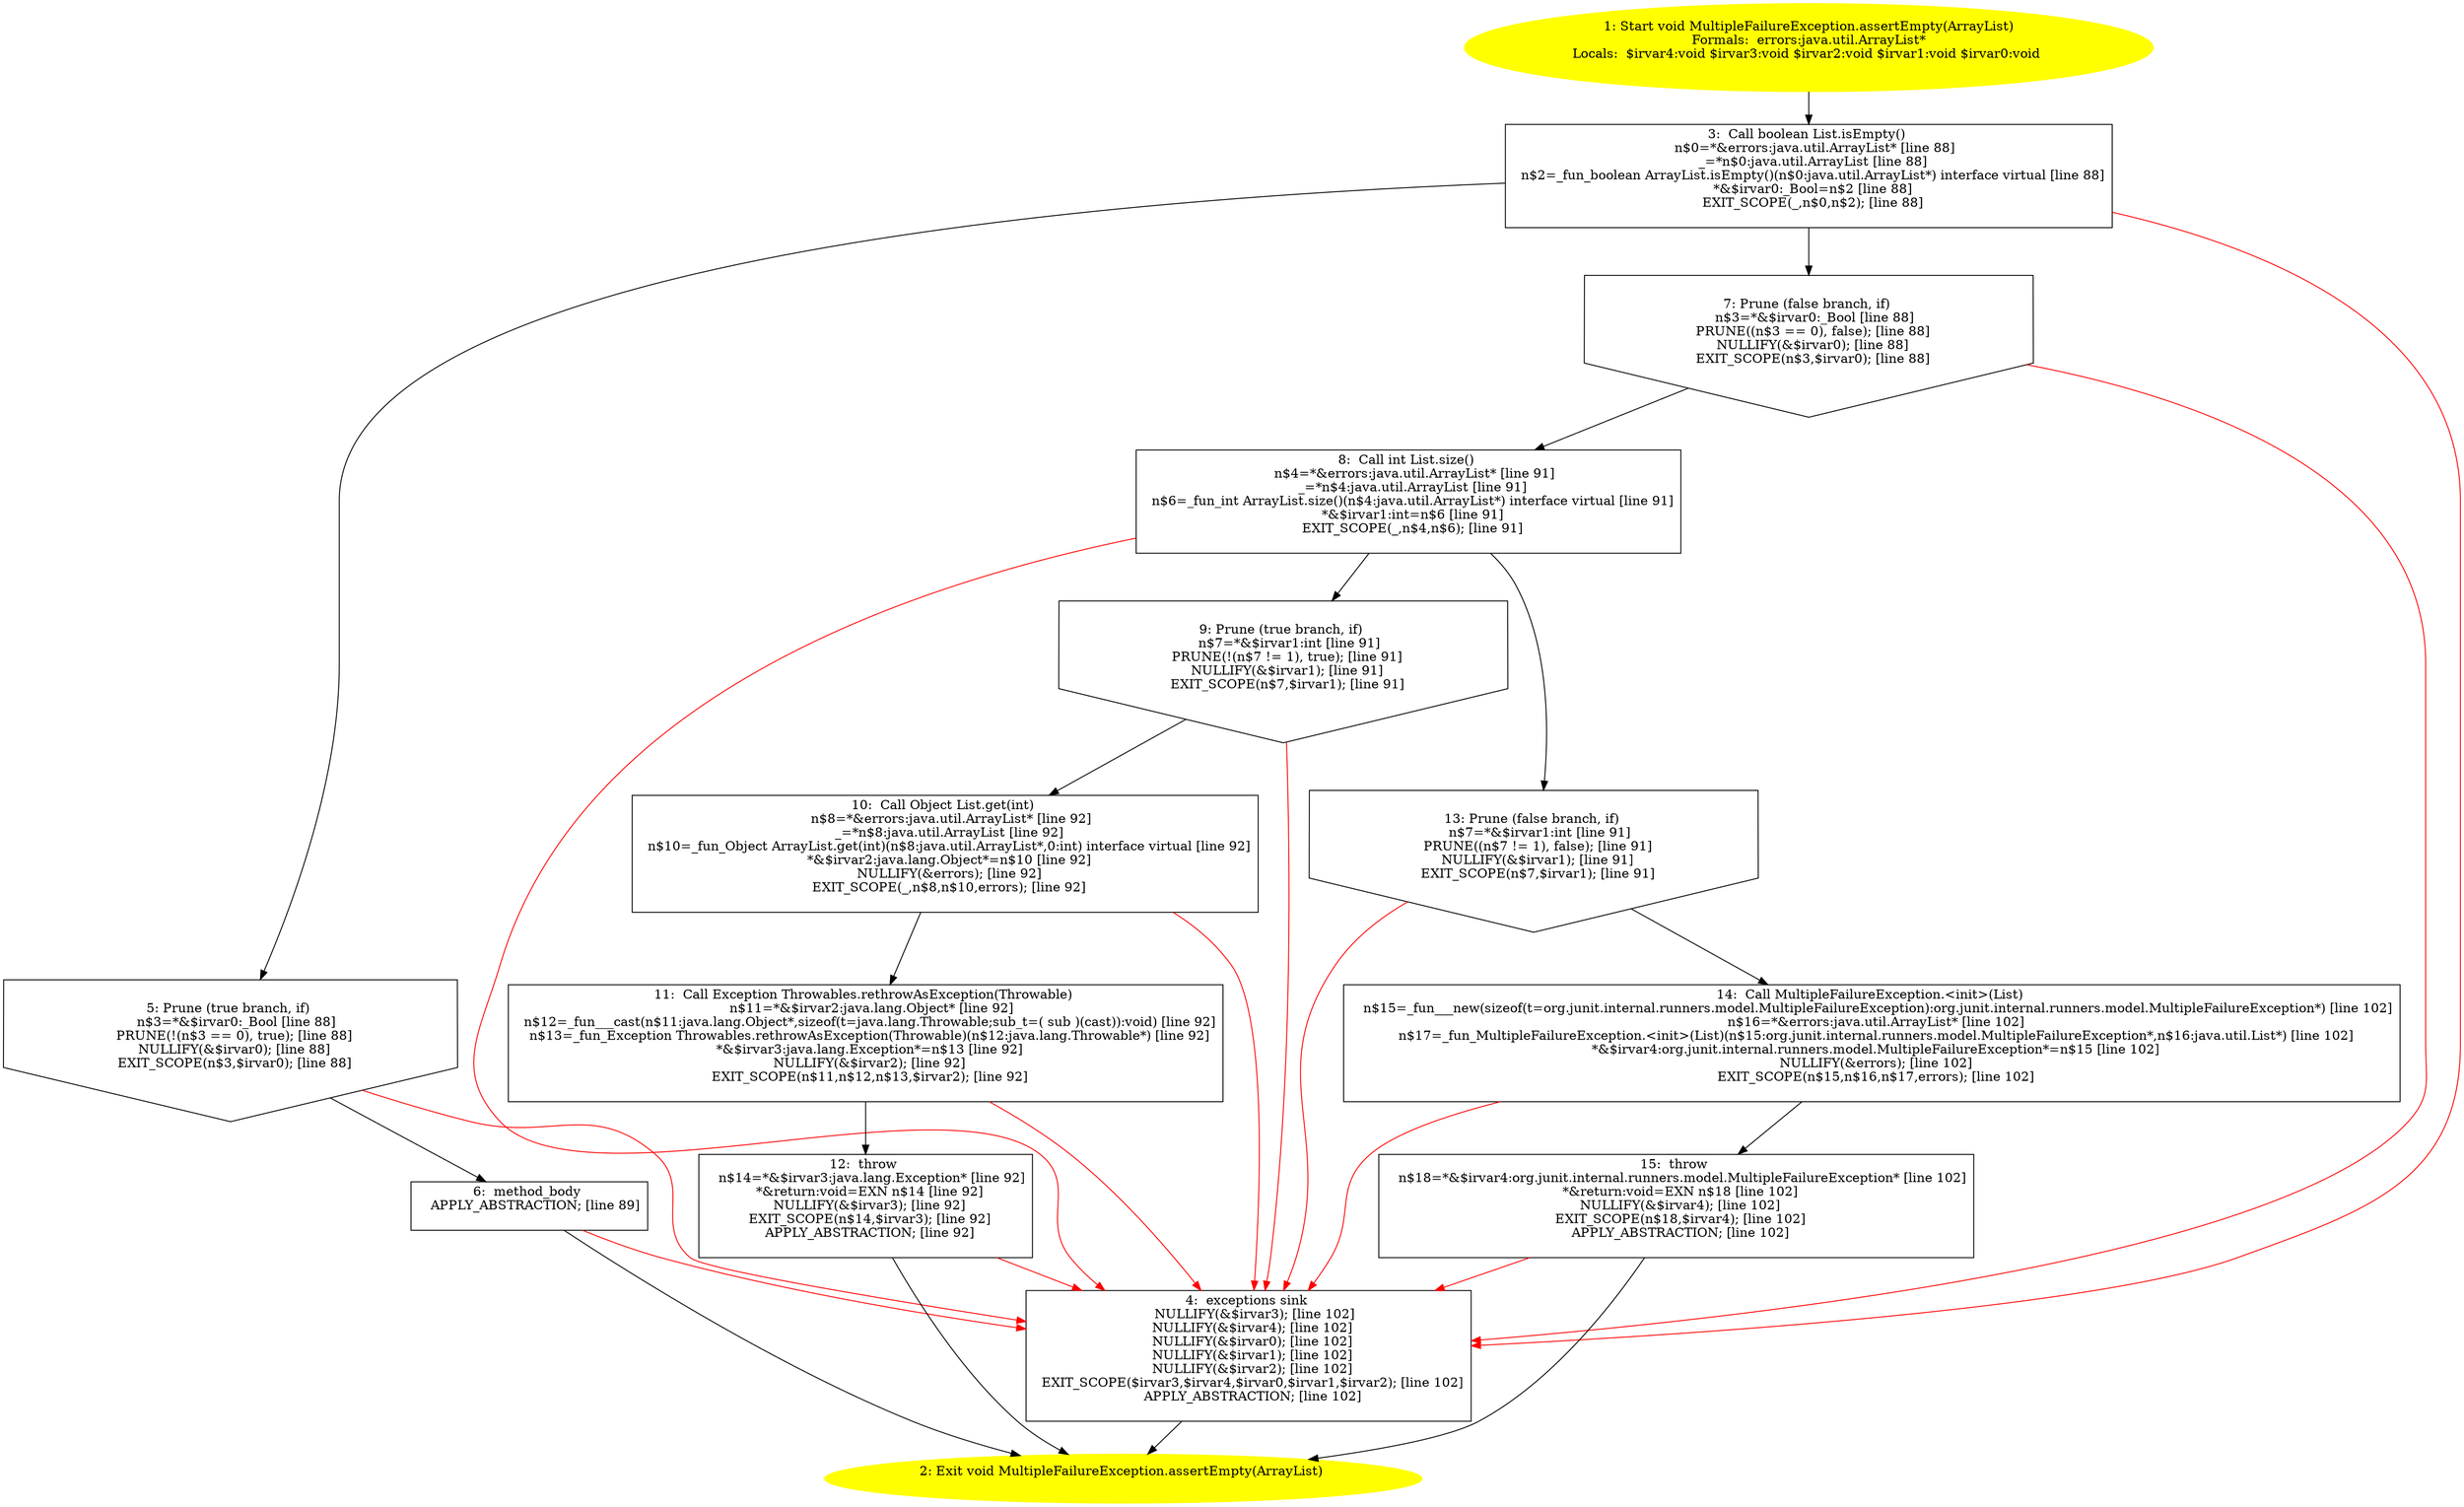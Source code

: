 /* @generated */
digraph cfg {
"org.junit.runners.model.MultipleFailureException.assertEmpty(java.util.ArrayList):void.2ea4b33b55734f17a3e571def01a809e_1" [label="1: Start void MultipleFailureException.assertEmpty(ArrayList)\nFormals:  errors:java.util.ArrayList*\nLocals:  $irvar4:void $irvar3:void $irvar2:void $irvar1:void $irvar0:void \n  " color=yellow style=filled]
	

	 "org.junit.runners.model.MultipleFailureException.assertEmpty(java.util.ArrayList):void.2ea4b33b55734f17a3e571def01a809e_1" -> "org.junit.runners.model.MultipleFailureException.assertEmpty(java.util.ArrayList):void.2ea4b33b55734f17a3e571def01a809e_3" ;
"org.junit.runners.model.MultipleFailureException.assertEmpty(java.util.ArrayList):void.2ea4b33b55734f17a3e571def01a809e_2" [label="2: Exit void MultipleFailureException.assertEmpty(ArrayList) \n  " color=yellow style=filled]
	

"org.junit.runners.model.MultipleFailureException.assertEmpty(java.util.ArrayList):void.2ea4b33b55734f17a3e571def01a809e_3" [label="3:  Call boolean List.isEmpty() \n   n$0=*&errors:java.util.ArrayList* [line 88]\n  _=*n$0:java.util.ArrayList [line 88]\n  n$2=_fun_boolean ArrayList.isEmpty()(n$0:java.util.ArrayList*) interface virtual [line 88]\n  *&$irvar0:_Bool=n$2 [line 88]\n  EXIT_SCOPE(_,n$0,n$2); [line 88]\n " shape="box"]
	

	 "org.junit.runners.model.MultipleFailureException.assertEmpty(java.util.ArrayList):void.2ea4b33b55734f17a3e571def01a809e_3" -> "org.junit.runners.model.MultipleFailureException.assertEmpty(java.util.ArrayList):void.2ea4b33b55734f17a3e571def01a809e_5" ;
	 "org.junit.runners.model.MultipleFailureException.assertEmpty(java.util.ArrayList):void.2ea4b33b55734f17a3e571def01a809e_3" -> "org.junit.runners.model.MultipleFailureException.assertEmpty(java.util.ArrayList):void.2ea4b33b55734f17a3e571def01a809e_7" ;
	 "org.junit.runners.model.MultipleFailureException.assertEmpty(java.util.ArrayList):void.2ea4b33b55734f17a3e571def01a809e_3" -> "org.junit.runners.model.MultipleFailureException.assertEmpty(java.util.ArrayList):void.2ea4b33b55734f17a3e571def01a809e_4" [color="red" ];
"org.junit.runners.model.MultipleFailureException.assertEmpty(java.util.ArrayList):void.2ea4b33b55734f17a3e571def01a809e_4" [label="4:  exceptions sink \n   NULLIFY(&$irvar3); [line 102]\n  NULLIFY(&$irvar4); [line 102]\n  NULLIFY(&$irvar0); [line 102]\n  NULLIFY(&$irvar1); [line 102]\n  NULLIFY(&$irvar2); [line 102]\n  EXIT_SCOPE($irvar3,$irvar4,$irvar0,$irvar1,$irvar2); [line 102]\n  APPLY_ABSTRACTION; [line 102]\n " shape="box"]
	

	 "org.junit.runners.model.MultipleFailureException.assertEmpty(java.util.ArrayList):void.2ea4b33b55734f17a3e571def01a809e_4" -> "org.junit.runners.model.MultipleFailureException.assertEmpty(java.util.ArrayList):void.2ea4b33b55734f17a3e571def01a809e_2" ;
"org.junit.runners.model.MultipleFailureException.assertEmpty(java.util.ArrayList):void.2ea4b33b55734f17a3e571def01a809e_5" [label="5: Prune (true branch, if) \n   n$3=*&$irvar0:_Bool [line 88]\n  PRUNE(!(n$3 == 0), true); [line 88]\n  NULLIFY(&$irvar0); [line 88]\n  EXIT_SCOPE(n$3,$irvar0); [line 88]\n " shape="invhouse"]
	

	 "org.junit.runners.model.MultipleFailureException.assertEmpty(java.util.ArrayList):void.2ea4b33b55734f17a3e571def01a809e_5" -> "org.junit.runners.model.MultipleFailureException.assertEmpty(java.util.ArrayList):void.2ea4b33b55734f17a3e571def01a809e_6" ;
	 "org.junit.runners.model.MultipleFailureException.assertEmpty(java.util.ArrayList):void.2ea4b33b55734f17a3e571def01a809e_5" -> "org.junit.runners.model.MultipleFailureException.assertEmpty(java.util.ArrayList):void.2ea4b33b55734f17a3e571def01a809e_4" [color="red" ];
"org.junit.runners.model.MultipleFailureException.assertEmpty(java.util.ArrayList):void.2ea4b33b55734f17a3e571def01a809e_6" [label="6:  method_body \n   APPLY_ABSTRACTION; [line 89]\n " shape="box"]
	

	 "org.junit.runners.model.MultipleFailureException.assertEmpty(java.util.ArrayList):void.2ea4b33b55734f17a3e571def01a809e_6" -> "org.junit.runners.model.MultipleFailureException.assertEmpty(java.util.ArrayList):void.2ea4b33b55734f17a3e571def01a809e_2" ;
	 "org.junit.runners.model.MultipleFailureException.assertEmpty(java.util.ArrayList):void.2ea4b33b55734f17a3e571def01a809e_6" -> "org.junit.runners.model.MultipleFailureException.assertEmpty(java.util.ArrayList):void.2ea4b33b55734f17a3e571def01a809e_4" [color="red" ];
"org.junit.runners.model.MultipleFailureException.assertEmpty(java.util.ArrayList):void.2ea4b33b55734f17a3e571def01a809e_7" [label="7: Prune (false branch, if) \n   n$3=*&$irvar0:_Bool [line 88]\n  PRUNE((n$3 == 0), false); [line 88]\n  NULLIFY(&$irvar0); [line 88]\n  EXIT_SCOPE(n$3,$irvar0); [line 88]\n " shape="invhouse"]
	

	 "org.junit.runners.model.MultipleFailureException.assertEmpty(java.util.ArrayList):void.2ea4b33b55734f17a3e571def01a809e_7" -> "org.junit.runners.model.MultipleFailureException.assertEmpty(java.util.ArrayList):void.2ea4b33b55734f17a3e571def01a809e_8" ;
	 "org.junit.runners.model.MultipleFailureException.assertEmpty(java.util.ArrayList):void.2ea4b33b55734f17a3e571def01a809e_7" -> "org.junit.runners.model.MultipleFailureException.assertEmpty(java.util.ArrayList):void.2ea4b33b55734f17a3e571def01a809e_4" [color="red" ];
"org.junit.runners.model.MultipleFailureException.assertEmpty(java.util.ArrayList):void.2ea4b33b55734f17a3e571def01a809e_8" [label="8:  Call int List.size() \n   n$4=*&errors:java.util.ArrayList* [line 91]\n  _=*n$4:java.util.ArrayList [line 91]\n  n$6=_fun_int ArrayList.size()(n$4:java.util.ArrayList*) interface virtual [line 91]\n  *&$irvar1:int=n$6 [line 91]\n  EXIT_SCOPE(_,n$4,n$6); [line 91]\n " shape="box"]
	

	 "org.junit.runners.model.MultipleFailureException.assertEmpty(java.util.ArrayList):void.2ea4b33b55734f17a3e571def01a809e_8" -> "org.junit.runners.model.MultipleFailureException.assertEmpty(java.util.ArrayList):void.2ea4b33b55734f17a3e571def01a809e_9" ;
	 "org.junit.runners.model.MultipleFailureException.assertEmpty(java.util.ArrayList):void.2ea4b33b55734f17a3e571def01a809e_8" -> "org.junit.runners.model.MultipleFailureException.assertEmpty(java.util.ArrayList):void.2ea4b33b55734f17a3e571def01a809e_13" ;
	 "org.junit.runners.model.MultipleFailureException.assertEmpty(java.util.ArrayList):void.2ea4b33b55734f17a3e571def01a809e_8" -> "org.junit.runners.model.MultipleFailureException.assertEmpty(java.util.ArrayList):void.2ea4b33b55734f17a3e571def01a809e_4" [color="red" ];
"org.junit.runners.model.MultipleFailureException.assertEmpty(java.util.ArrayList):void.2ea4b33b55734f17a3e571def01a809e_9" [label="9: Prune (true branch, if) \n   n$7=*&$irvar1:int [line 91]\n  PRUNE(!(n$7 != 1), true); [line 91]\n  NULLIFY(&$irvar1); [line 91]\n  EXIT_SCOPE(n$7,$irvar1); [line 91]\n " shape="invhouse"]
	

	 "org.junit.runners.model.MultipleFailureException.assertEmpty(java.util.ArrayList):void.2ea4b33b55734f17a3e571def01a809e_9" -> "org.junit.runners.model.MultipleFailureException.assertEmpty(java.util.ArrayList):void.2ea4b33b55734f17a3e571def01a809e_10" ;
	 "org.junit.runners.model.MultipleFailureException.assertEmpty(java.util.ArrayList):void.2ea4b33b55734f17a3e571def01a809e_9" -> "org.junit.runners.model.MultipleFailureException.assertEmpty(java.util.ArrayList):void.2ea4b33b55734f17a3e571def01a809e_4" [color="red" ];
"org.junit.runners.model.MultipleFailureException.assertEmpty(java.util.ArrayList):void.2ea4b33b55734f17a3e571def01a809e_10" [label="10:  Call Object List.get(int) \n   n$8=*&errors:java.util.ArrayList* [line 92]\n  _=*n$8:java.util.ArrayList [line 92]\n  n$10=_fun_Object ArrayList.get(int)(n$8:java.util.ArrayList*,0:int) interface virtual [line 92]\n  *&$irvar2:java.lang.Object*=n$10 [line 92]\n  NULLIFY(&errors); [line 92]\n  EXIT_SCOPE(_,n$8,n$10,errors); [line 92]\n " shape="box"]
	

	 "org.junit.runners.model.MultipleFailureException.assertEmpty(java.util.ArrayList):void.2ea4b33b55734f17a3e571def01a809e_10" -> "org.junit.runners.model.MultipleFailureException.assertEmpty(java.util.ArrayList):void.2ea4b33b55734f17a3e571def01a809e_11" ;
	 "org.junit.runners.model.MultipleFailureException.assertEmpty(java.util.ArrayList):void.2ea4b33b55734f17a3e571def01a809e_10" -> "org.junit.runners.model.MultipleFailureException.assertEmpty(java.util.ArrayList):void.2ea4b33b55734f17a3e571def01a809e_4" [color="red" ];
"org.junit.runners.model.MultipleFailureException.assertEmpty(java.util.ArrayList):void.2ea4b33b55734f17a3e571def01a809e_11" [label="11:  Call Exception Throwables.rethrowAsException(Throwable) \n   n$11=*&$irvar2:java.lang.Object* [line 92]\n  n$12=_fun___cast(n$11:java.lang.Object*,sizeof(t=java.lang.Throwable;sub_t=( sub )(cast)):void) [line 92]\n  n$13=_fun_Exception Throwables.rethrowAsException(Throwable)(n$12:java.lang.Throwable*) [line 92]\n  *&$irvar3:java.lang.Exception*=n$13 [line 92]\n  NULLIFY(&$irvar2); [line 92]\n  EXIT_SCOPE(n$11,n$12,n$13,$irvar2); [line 92]\n " shape="box"]
	

	 "org.junit.runners.model.MultipleFailureException.assertEmpty(java.util.ArrayList):void.2ea4b33b55734f17a3e571def01a809e_11" -> "org.junit.runners.model.MultipleFailureException.assertEmpty(java.util.ArrayList):void.2ea4b33b55734f17a3e571def01a809e_12" ;
	 "org.junit.runners.model.MultipleFailureException.assertEmpty(java.util.ArrayList):void.2ea4b33b55734f17a3e571def01a809e_11" -> "org.junit.runners.model.MultipleFailureException.assertEmpty(java.util.ArrayList):void.2ea4b33b55734f17a3e571def01a809e_4" [color="red" ];
"org.junit.runners.model.MultipleFailureException.assertEmpty(java.util.ArrayList):void.2ea4b33b55734f17a3e571def01a809e_12" [label="12:  throw \n   n$14=*&$irvar3:java.lang.Exception* [line 92]\n  *&return:void=EXN n$14 [line 92]\n  NULLIFY(&$irvar3); [line 92]\n  EXIT_SCOPE(n$14,$irvar3); [line 92]\n  APPLY_ABSTRACTION; [line 92]\n " shape="box"]
	

	 "org.junit.runners.model.MultipleFailureException.assertEmpty(java.util.ArrayList):void.2ea4b33b55734f17a3e571def01a809e_12" -> "org.junit.runners.model.MultipleFailureException.assertEmpty(java.util.ArrayList):void.2ea4b33b55734f17a3e571def01a809e_2" ;
	 "org.junit.runners.model.MultipleFailureException.assertEmpty(java.util.ArrayList):void.2ea4b33b55734f17a3e571def01a809e_12" -> "org.junit.runners.model.MultipleFailureException.assertEmpty(java.util.ArrayList):void.2ea4b33b55734f17a3e571def01a809e_4" [color="red" ];
"org.junit.runners.model.MultipleFailureException.assertEmpty(java.util.ArrayList):void.2ea4b33b55734f17a3e571def01a809e_13" [label="13: Prune (false branch, if) \n   n$7=*&$irvar1:int [line 91]\n  PRUNE((n$7 != 1), false); [line 91]\n  NULLIFY(&$irvar1); [line 91]\n  EXIT_SCOPE(n$7,$irvar1); [line 91]\n " shape="invhouse"]
	

	 "org.junit.runners.model.MultipleFailureException.assertEmpty(java.util.ArrayList):void.2ea4b33b55734f17a3e571def01a809e_13" -> "org.junit.runners.model.MultipleFailureException.assertEmpty(java.util.ArrayList):void.2ea4b33b55734f17a3e571def01a809e_14" ;
	 "org.junit.runners.model.MultipleFailureException.assertEmpty(java.util.ArrayList):void.2ea4b33b55734f17a3e571def01a809e_13" -> "org.junit.runners.model.MultipleFailureException.assertEmpty(java.util.ArrayList):void.2ea4b33b55734f17a3e571def01a809e_4" [color="red" ];
"org.junit.runners.model.MultipleFailureException.assertEmpty(java.util.ArrayList):void.2ea4b33b55734f17a3e571def01a809e_14" [label="14:  Call MultipleFailureException.<init>(List) \n   n$15=_fun___new(sizeof(t=org.junit.internal.runners.model.MultipleFailureException):org.junit.internal.runners.model.MultipleFailureException*) [line 102]\n  n$16=*&errors:java.util.ArrayList* [line 102]\n  n$17=_fun_MultipleFailureException.<init>(List)(n$15:org.junit.internal.runners.model.MultipleFailureException*,n$16:java.util.List*) [line 102]\n  *&$irvar4:org.junit.internal.runners.model.MultipleFailureException*=n$15 [line 102]\n  NULLIFY(&errors); [line 102]\n  EXIT_SCOPE(n$15,n$16,n$17,errors); [line 102]\n " shape="box"]
	

	 "org.junit.runners.model.MultipleFailureException.assertEmpty(java.util.ArrayList):void.2ea4b33b55734f17a3e571def01a809e_14" -> "org.junit.runners.model.MultipleFailureException.assertEmpty(java.util.ArrayList):void.2ea4b33b55734f17a3e571def01a809e_15" ;
	 "org.junit.runners.model.MultipleFailureException.assertEmpty(java.util.ArrayList):void.2ea4b33b55734f17a3e571def01a809e_14" -> "org.junit.runners.model.MultipleFailureException.assertEmpty(java.util.ArrayList):void.2ea4b33b55734f17a3e571def01a809e_4" [color="red" ];
"org.junit.runners.model.MultipleFailureException.assertEmpty(java.util.ArrayList):void.2ea4b33b55734f17a3e571def01a809e_15" [label="15:  throw \n   n$18=*&$irvar4:org.junit.internal.runners.model.MultipleFailureException* [line 102]\n  *&return:void=EXN n$18 [line 102]\n  NULLIFY(&$irvar4); [line 102]\n  EXIT_SCOPE(n$18,$irvar4); [line 102]\n  APPLY_ABSTRACTION; [line 102]\n " shape="box"]
	

	 "org.junit.runners.model.MultipleFailureException.assertEmpty(java.util.ArrayList):void.2ea4b33b55734f17a3e571def01a809e_15" -> "org.junit.runners.model.MultipleFailureException.assertEmpty(java.util.ArrayList):void.2ea4b33b55734f17a3e571def01a809e_2" ;
	 "org.junit.runners.model.MultipleFailureException.assertEmpty(java.util.ArrayList):void.2ea4b33b55734f17a3e571def01a809e_15" -> "org.junit.runners.model.MultipleFailureException.assertEmpty(java.util.ArrayList):void.2ea4b33b55734f17a3e571def01a809e_4" [color="red" ];
}
